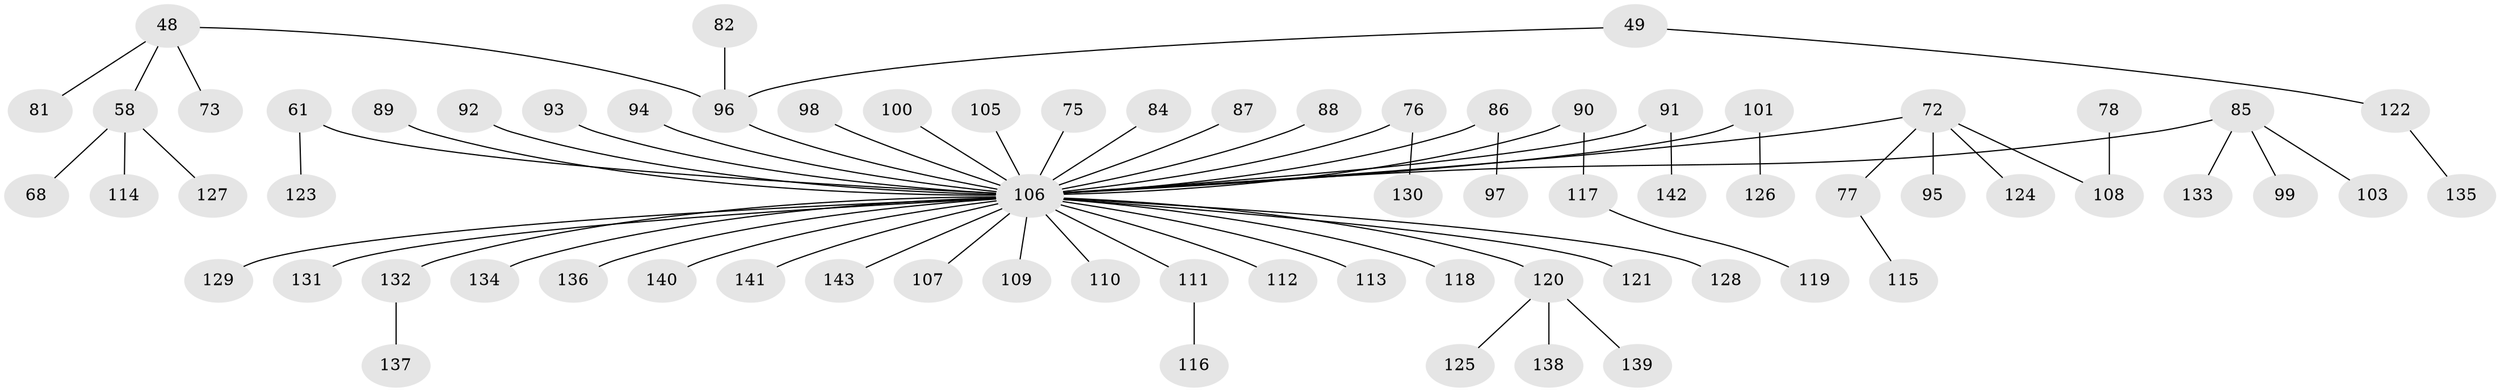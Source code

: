// original degree distribution, {5: 0.04195804195804196, 7: 0.006993006993006993, 9: 0.006993006993006993, 3: 0.1048951048951049, 4: 0.07692307692307693, 1: 0.4825174825174825, 2: 0.27972027972027974}
// Generated by graph-tools (version 1.1) at 2025/53/03/09/25 04:53:29]
// undirected, 71 vertices, 70 edges
graph export_dot {
graph [start="1"]
  node [color=gray90,style=filled];
  48 [super="+22+31"];
  49;
  58;
  61;
  68;
  72 [super="+16+53"];
  73;
  75;
  76;
  77;
  78;
  81;
  82;
  84;
  85 [super="+79+83"];
  86;
  87;
  88;
  89;
  90;
  91 [super="+64"];
  92;
  93;
  94;
  95;
  96 [super="+18+36+41"];
  97;
  98;
  99;
  100;
  101;
  103;
  105;
  106 [super="+102+39+63+104+50+45+43+60+62+80+56+67+66+74+71"];
  107;
  108 [super="+65"];
  109;
  110;
  111;
  112;
  113;
  114;
  115;
  116;
  117;
  118;
  119;
  120 [super="+40"];
  121;
  122;
  123;
  124;
  125;
  126;
  127;
  128;
  129;
  130;
  131;
  132;
  133;
  134;
  135;
  136;
  137;
  138;
  139;
  140;
  141;
  142;
  143;
  48 -- 58;
  48 -- 73;
  48 -- 96;
  48 -- 81;
  49 -- 122;
  49 -- 96;
  58 -- 68;
  58 -- 114;
  58 -- 127;
  61 -- 123;
  61 -- 106;
  72 -- 95;
  72 -- 124;
  72 -- 77;
  72 -- 106;
  72 -- 108;
  75 -- 106;
  76 -- 130;
  76 -- 106;
  77 -- 115;
  78 -- 108;
  82 -- 96;
  84 -- 106;
  85 -- 99;
  85 -- 103;
  85 -- 133;
  85 -- 106;
  86 -- 97;
  86 -- 106;
  87 -- 106;
  88 -- 106;
  89 -- 106;
  90 -- 117;
  90 -- 106;
  91 -- 106;
  91 -- 142;
  92 -- 106;
  93 -- 106;
  94 -- 106;
  96 -- 106;
  98 -- 106;
  100 -- 106;
  101 -- 126;
  101 -- 106;
  105 -- 106;
  106 -- 107;
  106 -- 128;
  106 -- 129;
  106 -- 131;
  106 -- 136;
  106 -- 140;
  106 -- 143;
  106 -- 110;
  106 -- 112;
  106 -- 113;
  106 -- 121;
  106 -- 118;
  106 -- 132;
  106 -- 109;
  106 -- 134;
  106 -- 120;
  106 -- 141;
  106 -- 111;
  111 -- 116;
  117 -- 119;
  120 -- 125;
  120 -- 138;
  120 -- 139;
  122 -- 135;
  132 -- 137;
}
